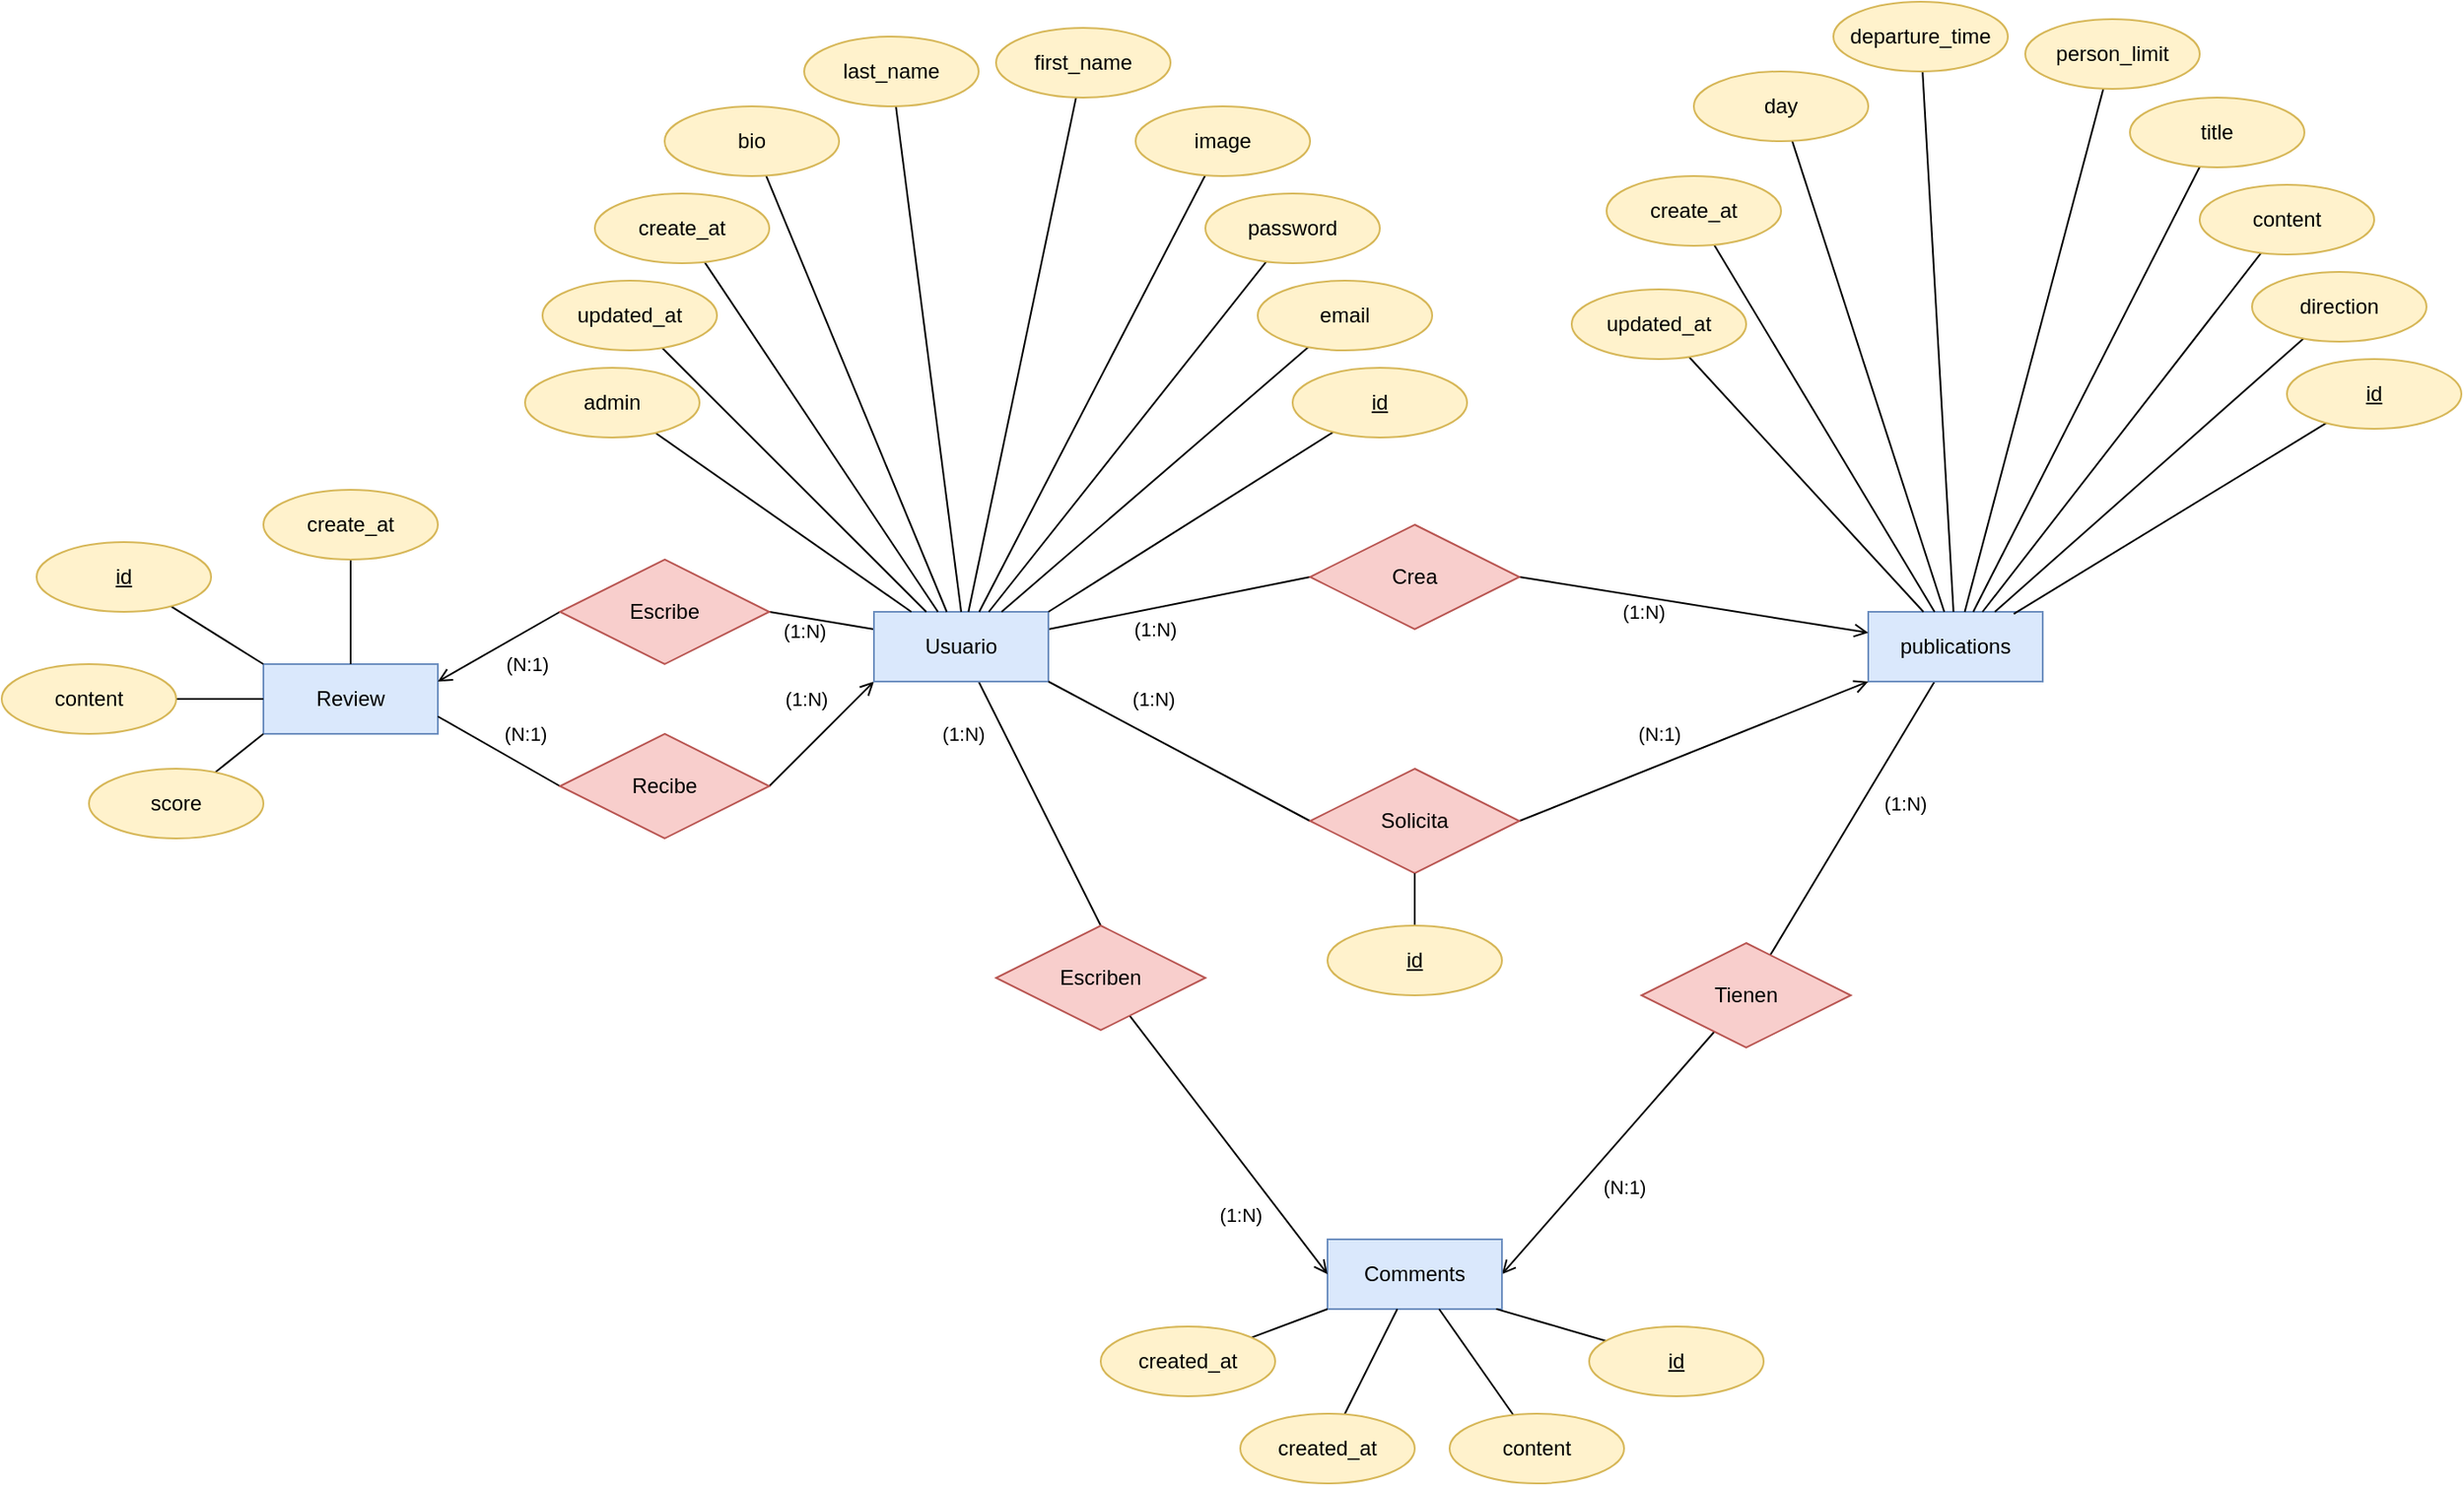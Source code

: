<mxfile>
    <diagram id="YQf7lgu4cX6QBgPEo0lM" name="Página-1">
        <mxGraphModel dx="1513" dy="2229" grid="1" gridSize="10" guides="1" tooltips="1" connect="1" arrows="1" fold="1" page="1" pageScale="1" pageWidth="827" pageHeight="1169" background="#ffffff" math="0" shadow="0">
            <root>
                <mxCell id="0"/>
                <mxCell id="1" parent="0"/>
                <mxCell id="25" style="edgeStyle=none;html=1;entryX=0;entryY=0.5;entryDx=0;entryDy=0;endArrow=none;endFill=0;strokeColor=#000000;labelBackgroundColor=none;fontColor=#000000;" edge="1" parent="1" source="2" target="24">
                    <mxGeometry relative="1" as="geometry"/>
                </mxCell>
                <mxCell id="92" value="(1:N)" style="edgeLabel;html=1;align=center;verticalAlign=middle;resizable=0;points=[];fontColor=#000000;labelBackgroundColor=none;" vertex="1" connectable="0" parent="25">
                    <mxGeometry x="-0.182" relative="1" as="geometry">
                        <mxPoint x="-1" y="12" as="offset"/>
                    </mxGeometry>
                </mxCell>
                <mxCell id="58" style="edgeStyle=none;html=1;entryX=0.5;entryY=0;entryDx=0;entryDy=0;fontColor=#000000;endArrow=none;endFill=0;strokeColor=#000000;labelBackgroundColor=none;" edge="1" parent="1" source="2" target="57">
                    <mxGeometry relative="1" as="geometry"/>
                </mxCell>
                <mxCell id="86" value="(1:N)" style="edgeLabel;html=1;align=center;verticalAlign=middle;resizable=0;points=[];fontColor=#000000;labelBackgroundColor=none;" vertex="1" connectable="0" parent="58">
                    <mxGeometry x="-0.474" relative="1" as="geometry">
                        <mxPoint x="-28" y="-7" as="offset"/>
                    </mxGeometry>
                </mxCell>
                <mxCell id="71" style="edgeStyle=none;html=1;entryX=1;entryY=0.5;entryDx=0;entryDy=0;fontColor=#000000;endArrow=none;endFill=0;strokeColor=#000000;exitX=0;exitY=0.25;exitDx=0;exitDy=0;labelBackgroundColor=none;" edge="1" parent="1" source="2" target="70">
                    <mxGeometry relative="1" as="geometry"/>
                </mxCell>
                <mxCell id="95" value="(1:N)" style="edgeLabel;html=1;align=center;verticalAlign=middle;resizable=0;points=[];fontColor=#000000;labelBackgroundColor=none;" vertex="1" connectable="0" parent="71">
                    <mxGeometry x="0.552" relative="1" as="geometry">
                        <mxPoint x="6" y="8" as="offset"/>
                    </mxGeometry>
                </mxCell>
                <mxCell id="73" style="edgeStyle=none;html=1;entryX=1;entryY=0.5;entryDx=0;entryDy=0;fontColor=#000000;endArrow=none;endFill=0;strokeColor=#000000;startArrow=open;startFill=0;exitX=0;exitY=1;exitDx=0;exitDy=0;labelBackgroundColor=none;" edge="1" parent="1" source="2" target="69">
                    <mxGeometry relative="1" as="geometry"/>
                </mxCell>
                <mxCell id="94" value="(1:N)" style="edgeLabel;html=1;align=center;verticalAlign=middle;resizable=0;points=[];fontColor=#000000;labelBackgroundColor=none;" vertex="1" connectable="0" parent="73">
                    <mxGeometry x="-0.074" y="-1" relative="1" as="geometry">
                        <mxPoint x="-11" y="-17" as="offset"/>
                    </mxGeometry>
                </mxCell>
                <mxCell id="2" value="Usuario" style="whiteSpace=wrap;html=1;align=center;fillColor=#dae8fc;strokeColor=#6c8ebf;fontColor=#000000;labelBackgroundColor=none;" vertex="1" parent="1">
                    <mxGeometry x="380" y="240" width="100" height="40" as="geometry"/>
                </mxCell>
                <mxCell id="13" style="edgeStyle=none;html=1;endArrow=none;endFill=0;strokeColor=#000000;labelBackgroundColor=none;fontColor=#000000;" edge="1" parent="1" source="3" target="2">
                    <mxGeometry relative="1" as="geometry"/>
                </mxCell>
                <mxCell id="3" value="admin" style="ellipse;whiteSpace=wrap;html=1;align=center;fillColor=#fff2cc;strokeColor=#d6b656;fontColor=#000000;labelBackgroundColor=none;" vertex="1" parent="1">
                    <mxGeometry x="180" y="100" width="100" height="40" as="geometry"/>
                </mxCell>
                <mxCell id="14" style="edgeStyle=none;html=1;endArrow=none;endFill=0;strokeColor=#000000;labelBackgroundColor=none;fontColor=#000000;" edge="1" parent="1" source="4" target="2">
                    <mxGeometry relative="1" as="geometry"/>
                </mxCell>
                <mxCell id="4" value="updated_at" style="ellipse;whiteSpace=wrap;html=1;align=center;fillColor=#fff2cc;strokeColor=#d6b656;fontColor=#000000;labelBackgroundColor=none;" vertex="1" parent="1">
                    <mxGeometry x="190" y="50" width="100" height="40" as="geometry"/>
                </mxCell>
                <mxCell id="15" style="edgeStyle=none;html=1;endArrow=none;endFill=0;strokeColor=#000000;labelBackgroundColor=none;fontColor=#000000;" edge="1" parent="1" source="5" target="2">
                    <mxGeometry relative="1" as="geometry"/>
                </mxCell>
                <mxCell id="5" value="create_at" style="ellipse;whiteSpace=wrap;html=1;align=center;fillColor=#fff2cc;strokeColor=#d6b656;fontColor=#000000;labelBackgroundColor=none;" vertex="1" parent="1">
                    <mxGeometry x="220" width="100" height="40" as="geometry"/>
                </mxCell>
                <mxCell id="16" style="edgeStyle=none;html=1;endArrow=none;endFill=0;strokeColor=#000000;labelBackgroundColor=none;fontColor=#000000;" edge="1" parent="1" source="6" target="2">
                    <mxGeometry relative="1" as="geometry"/>
                </mxCell>
                <mxCell id="6" value="bio" style="ellipse;whiteSpace=wrap;html=1;align=center;fillColor=#fff2cc;strokeColor=#d6b656;fontColor=#000000;labelBackgroundColor=none;" vertex="1" parent="1">
                    <mxGeometry x="260" y="-50" width="100" height="40" as="geometry"/>
                </mxCell>
                <mxCell id="17" style="edgeStyle=none;html=1;entryX=0.5;entryY=0;entryDx=0;entryDy=0;endArrow=none;endFill=0;strokeColor=#000000;labelBackgroundColor=none;fontColor=#000000;" edge="1" parent="1" source="7" target="2">
                    <mxGeometry relative="1" as="geometry"/>
                </mxCell>
                <mxCell id="7" value="last_name" style="ellipse;whiteSpace=wrap;html=1;align=center;fillColor=#fff2cc;strokeColor=#d6b656;fontColor=#000000;labelBackgroundColor=none;" vertex="1" parent="1">
                    <mxGeometry x="340" y="-90" width="100" height="40" as="geometry"/>
                </mxCell>
                <mxCell id="22" style="edgeStyle=none;html=1;endArrow=none;endFill=0;strokeColor=#000000;labelBackgroundColor=none;fontColor=#000000;" edge="1" parent="1" source="8" target="2">
                    <mxGeometry relative="1" as="geometry"/>
                </mxCell>
                <mxCell id="8" value="first_name" style="ellipse;whiteSpace=wrap;html=1;align=center;fillColor=#fff2cc;strokeColor=#d6b656;fontColor=#000000;labelBackgroundColor=none;" vertex="1" parent="1">
                    <mxGeometry x="450" y="-95" width="100" height="40" as="geometry"/>
                </mxCell>
                <mxCell id="21" style="edgeStyle=none;html=1;endArrow=none;endFill=0;strokeColor=#000000;labelBackgroundColor=none;fontColor=#000000;" edge="1" parent="1" source="9" target="2">
                    <mxGeometry relative="1" as="geometry"/>
                </mxCell>
                <mxCell id="9" value="image" style="ellipse;whiteSpace=wrap;html=1;align=center;fillColor=#fff2cc;strokeColor=#d6b656;fontColor=#000000;labelBackgroundColor=none;" vertex="1" parent="1">
                    <mxGeometry x="530" y="-50" width="100" height="40" as="geometry"/>
                </mxCell>
                <mxCell id="20" style="edgeStyle=none;html=1;endArrow=none;endFill=0;strokeColor=#000000;labelBackgroundColor=none;fontColor=#000000;" edge="1" parent="1" source="10" target="2">
                    <mxGeometry relative="1" as="geometry"/>
                </mxCell>
                <mxCell id="10" value="password" style="ellipse;whiteSpace=wrap;html=1;align=center;fillColor=#fff2cc;strokeColor=#d6b656;fontColor=#000000;labelBackgroundColor=none;" vertex="1" parent="1">
                    <mxGeometry x="570" width="100" height="40" as="geometry"/>
                </mxCell>
                <mxCell id="19" style="edgeStyle=none;html=1;endArrow=none;endFill=0;strokeColor=#000000;labelBackgroundColor=none;fontColor=#000000;" edge="1" parent="1" source="11" target="2">
                    <mxGeometry relative="1" as="geometry"/>
                </mxCell>
                <mxCell id="11" value="email" style="ellipse;whiteSpace=wrap;html=1;align=center;fillColor=#fff2cc;strokeColor=#d6b656;fontColor=#000000;labelBackgroundColor=none;" vertex="1" parent="1">
                    <mxGeometry x="600" y="50" width="100" height="40" as="geometry"/>
                </mxCell>
                <mxCell id="18" style="edgeStyle=none;html=1;entryX=1;entryY=0;entryDx=0;entryDy=0;endArrow=none;endFill=0;strokeColor=#000000;labelBackgroundColor=none;fontColor=#000000;" edge="1" parent="1" source="12" target="2">
                    <mxGeometry relative="1" as="geometry"/>
                </mxCell>
                <mxCell id="12" value="id" style="ellipse;whiteSpace=wrap;html=1;align=center;fillColor=#fff2cc;strokeColor=#d6b656;fontStyle=4;fontColor=#000000;labelBackgroundColor=none;" vertex="1" parent="1">
                    <mxGeometry x="620" y="100" width="100" height="40" as="geometry"/>
                </mxCell>
                <mxCell id="54" style="edgeStyle=none;html=1;fontColor=#000000;endArrow=none;endFill=0;strokeColor=#000000;labelBackgroundColor=none;" edge="1" parent="1" source="23" target="53">
                    <mxGeometry relative="1" as="geometry"/>
                </mxCell>
                <mxCell id="89" value="(1:N)" style="edgeLabel;html=1;align=center;verticalAlign=middle;resizable=0;points=[];fontColor=#000000;labelBackgroundColor=none;" vertex="1" connectable="0" parent="54">
                    <mxGeometry x="-0.217" y="-2" relative="1" as="geometry">
                        <mxPoint x="21" y="9" as="offset"/>
                    </mxGeometry>
                </mxCell>
                <mxCell id="23" value="publications" style="whiteSpace=wrap;html=1;align=center;fillColor=#dae8fc;strokeColor=#6c8ebf;fontColor=#000000;labelBackgroundColor=none;" vertex="1" parent="1">
                    <mxGeometry x="950" y="240" width="100" height="40" as="geometry"/>
                </mxCell>
                <mxCell id="26" style="edgeStyle=none;html=1;endArrow=open;endFill=0;strokeColor=#000000;exitX=1;exitY=0.5;exitDx=0;exitDy=0;labelBackgroundColor=none;fontColor=#000000;" edge="1" parent="1" source="24" target="23">
                    <mxGeometry relative="1" as="geometry"/>
                </mxCell>
                <mxCell id="91" value="(1:N)" style="edgeLabel;html=1;align=center;verticalAlign=middle;resizable=0;points=[];fontColor=#000000;labelBackgroundColor=none;" vertex="1" connectable="0" parent="26">
                    <mxGeometry x="-0.431" y="3" relative="1" as="geometry">
                        <mxPoint x="13" y="14" as="offset"/>
                    </mxGeometry>
                </mxCell>
                <mxCell id="24" value="Crea" style="shape=rhombus;perimeter=rhombusPerimeter;whiteSpace=wrap;html=1;align=center;fillColor=#f8cecc;strokeColor=#b85450;fontColor=#000000;labelBackgroundColor=none;" vertex="1" parent="1">
                    <mxGeometry x="630" y="190" width="120" height="60" as="geometry"/>
                </mxCell>
                <mxCell id="28" style="edgeStyle=none;html=1;entryX=0;entryY=0.5;entryDx=0;entryDy=0;endArrow=none;endFill=0;strokeColor=#000000;exitX=1;exitY=1;exitDx=0;exitDy=0;labelBackgroundColor=none;fontColor=#000000;" edge="1" parent="1" target="30" source="2">
                    <mxGeometry relative="1" as="geometry">
                        <mxPoint x="480" y="362.857" as="sourcePoint"/>
                    </mxGeometry>
                </mxCell>
                <mxCell id="93" value="(1:N)" style="edgeLabel;html=1;align=center;verticalAlign=middle;resizable=0;points=[];fontColor=#000000;labelBackgroundColor=none;" vertex="1" connectable="0" parent="28">
                    <mxGeometry x="-0.337" relative="1" as="geometry">
                        <mxPoint x="10" y="-17" as="offset"/>
                    </mxGeometry>
                </mxCell>
                <mxCell id="29" style="edgeStyle=none;html=1;endArrow=open;endFill=0;strokeColor=#000000;exitX=1;exitY=0.5;exitDx=0;exitDy=0;entryX=0;entryY=1;entryDx=0;entryDy=0;labelBackgroundColor=none;fontColor=#000000;" edge="1" parent="1" source="30" target="23">
                    <mxGeometry relative="1" as="geometry">
                        <mxPoint x="890" y="280" as="targetPoint"/>
                    </mxGeometry>
                </mxCell>
                <mxCell id="90" value="(N:1)" style="edgeLabel;html=1;align=center;verticalAlign=middle;resizable=0;points=[];fontColor=#000000;labelBackgroundColor=none;" vertex="1" connectable="0" parent="29">
                    <mxGeometry x="-0.072" relative="1" as="geometry">
                        <mxPoint x="-13" y="-13" as="offset"/>
                    </mxGeometry>
                </mxCell>
                <mxCell id="30" value="Solicita" style="shape=rhombus;perimeter=rhombusPerimeter;whiteSpace=wrap;html=1;align=center;fillColor=#f8cecc;strokeColor=#b85450;fontColor=#000000;labelBackgroundColor=none;" vertex="1" parent="1">
                    <mxGeometry x="630" y="330" width="120" height="60" as="geometry"/>
                </mxCell>
                <mxCell id="32" style="edgeStyle=none;html=1;fontColor=#000000;endArrow=none;endFill=0;strokeColor=#000000;labelBackgroundColor=none;" edge="1" parent="1" source="31" target="30">
                    <mxGeometry relative="1" as="geometry"/>
                </mxCell>
                <mxCell id="31" value="id" style="ellipse;whiteSpace=wrap;html=1;align=center;fillColor=#fff2cc;strokeColor=#d6b656;fontColor=#000000;fontStyle=4;labelBackgroundColor=none;" vertex="1" parent="1">
                    <mxGeometry x="640" y="420" width="100" height="40" as="geometry"/>
                </mxCell>
                <mxCell id="35" style="edgeStyle=none;html=1;endArrow=none;endFill=0;strokeColor=#000000;labelBackgroundColor=none;fontColor=#000000;" edge="1" parent="1" source="36" target="23">
                    <mxGeometry relative="1" as="geometry">
                        <mxPoint x="980" y="235" as="targetPoint"/>
                    </mxGeometry>
                </mxCell>
                <mxCell id="36" value="updated_at" style="ellipse;whiteSpace=wrap;html=1;align=center;fillColor=#fff2cc;strokeColor=#d6b656;fontColor=#000000;labelBackgroundColor=none;" vertex="1" parent="1">
                    <mxGeometry x="780" y="55" width="100" height="40" as="geometry"/>
                </mxCell>
                <mxCell id="37" style="edgeStyle=none;html=1;endArrow=none;endFill=0;strokeColor=#000000;labelBackgroundColor=none;fontColor=#000000;" edge="1" parent="1" source="38" target="23">
                    <mxGeometry relative="1" as="geometry">
                        <mxPoint x="986.667" y="235" as="targetPoint"/>
                    </mxGeometry>
                </mxCell>
                <mxCell id="38" value="create_at" style="ellipse;whiteSpace=wrap;html=1;align=center;fillColor=#fff2cc;strokeColor=#d6b656;fontColor=#000000;labelBackgroundColor=none;" vertex="1" parent="1">
                    <mxGeometry x="800" y="-10" width="100" height="40" as="geometry"/>
                </mxCell>
                <mxCell id="39" style="edgeStyle=none;html=1;endArrow=none;endFill=0;strokeColor=#000000;labelBackgroundColor=none;fontColor=#000000;" edge="1" parent="1" source="40" target="23">
                    <mxGeometry relative="1" as="geometry">
                        <mxPoint x="991.724" y="235" as="targetPoint"/>
                    </mxGeometry>
                </mxCell>
                <mxCell id="40" value="day" style="ellipse;whiteSpace=wrap;html=1;align=center;fillColor=#fff2cc;strokeColor=#d6b656;fontColor=#000000;labelBackgroundColor=none;" vertex="1" parent="1">
                    <mxGeometry x="850" y="-70" width="100" height="40" as="geometry"/>
                </mxCell>
                <mxCell id="41" style="edgeStyle=none;html=1;endArrow=none;endFill=0;strokeColor=#000000;labelBackgroundColor=none;fontColor=#000000;" edge="1" parent="1" source="42" target="23">
                    <mxGeometry relative="1" as="geometry">
                        <mxPoint x="1000" y="235" as="targetPoint"/>
                    </mxGeometry>
                </mxCell>
                <mxCell id="42" value="departure_time" style="ellipse;whiteSpace=wrap;html=1;align=center;fillColor=#fff2cc;strokeColor=#d6b656;fontColor=#000000;labelBackgroundColor=none;" vertex="1" parent="1">
                    <mxGeometry x="930" y="-110" width="100" height="40" as="geometry"/>
                </mxCell>
                <mxCell id="43" style="edgeStyle=none;html=1;endArrow=none;endFill=0;strokeColor=#000000;labelBackgroundColor=none;fontColor=#000000;" edge="1" parent="1" source="44" target="23">
                    <mxGeometry relative="1" as="geometry">
                        <mxPoint x="1003.636" y="235" as="targetPoint"/>
                    </mxGeometry>
                </mxCell>
                <mxCell id="44" value="person_limit" style="ellipse;whiteSpace=wrap;html=1;align=center;fillColor=#fff2cc;strokeColor=#d6b656;fontColor=#000000;labelBackgroundColor=none;" vertex="1" parent="1">
                    <mxGeometry x="1040" y="-100" width="100" height="40" as="geometry"/>
                </mxCell>
                <mxCell id="45" style="edgeStyle=none;html=1;endArrow=none;endFill=0;strokeColor=#000000;labelBackgroundColor=none;fontColor=#000000;" edge="1" parent="1" source="46" target="23">
                    <mxGeometry relative="1" as="geometry">
                        <mxPoint x="1010.345" y="235" as="targetPoint"/>
                    </mxGeometry>
                </mxCell>
                <mxCell id="46" value="title" style="ellipse;whiteSpace=wrap;html=1;align=center;fillColor=#fff2cc;strokeColor=#d6b656;fontColor=#000000;labelBackgroundColor=none;" vertex="1" parent="1">
                    <mxGeometry x="1100" y="-55" width="100" height="40" as="geometry"/>
                </mxCell>
                <mxCell id="47" style="edgeStyle=none;html=1;endArrow=none;endFill=0;strokeColor=#000000;labelBackgroundColor=none;fontColor=#000000;" edge="1" parent="1" source="48" target="23">
                    <mxGeometry relative="1" as="geometry">
                        <mxPoint x="1015.833" y="235" as="targetPoint"/>
                    </mxGeometry>
                </mxCell>
                <mxCell id="48" value="content" style="ellipse;whiteSpace=wrap;html=1;align=center;fillColor=#fff2cc;strokeColor=#d6b656;fontColor=#000000;labelBackgroundColor=none;" vertex="1" parent="1">
                    <mxGeometry x="1140" y="-5" width="100" height="40" as="geometry"/>
                </mxCell>
                <mxCell id="49" style="edgeStyle=none;html=1;endArrow=none;endFill=0;strokeColor=#000000;labelBackgroundColor=none;fontColor=#000000;" edge="1" parent="1" source="50" target="23">
                    <mxGeometry relative="1" as="geometry">
                        <mxPoint x="1023.158" y="235" as="targetPoint"/>
                    </mxGeometry>
                </mxCell>
                <mxCell id="50" value="direction" style="ellipse;whiteSpace=wrap;html=1;align=center;fillColor=#fff2cc;strokeColor=#d6b656;fontColor=#000000;labelBackgroundColor=none;" vertex="1" parent="1">
                    <mxGeometry x="1170" y="45" width="100" height="40" as="geometry"/>
                </mxCell>
                <mxCell id="51" style="edgeStyle=none;html=1;entryX=0.834;entryY=0.03;entryDx=0;entryDy=0;endArrow=none;endFill=0;strokeColor=#000000;entryPerimeter=0;labelBackgroundColor=none;fontColor=#000000;" edge="1" parent="1" source="52" target="23">
                    <mxGeometry relative="1" as="geometry">
                        <mxPoint x="1050" y="235" as="targetPoint"/>
                    </mxGeometry>
                </mxCell>
                <mxCell id="52" value="id" style="ellipse;whiteSpace=wrap;html=1;align=center;fillColor=#fff2cc;strokeColor=#d6b656;fontStyle=4;fontColor=#000000;labelBackgroundColor=none;" vertex="1" parent="1">
                    <mxGeometry x="1190" y="95" width="100" height="40" as="geometry"/>
                </mxCell>
                <mxCell id="56" style="edgeStyle=none;html=1;fontColor=#000000;endArrow=open;endFill=0;strokeColor=#000000;entryX=1;entryY=0.5;entryDx=0;entryDy=0;labelBackgroundColor=none;" edge="1" parent="1" source="53" target="55">
                    <mxGeometry relative="1" as="geometry"/>
                </mxCell>
                <mxCell id="88" value="(N:1)" style="edgeLabel;html=1;align=center;verticalAlign=middle;resizable=0;points=[];fontColor=#000000;labelBackgroundColor=none;" vertex="1" connectable="0" parent="56">
                    <mxGeometry x="0.149" relative="1" as="geometry">
                        <mxPoint x="18" y="9" as="offset"/>
                    </mxGeometry>
                </mxCell>
                <mxCell id="53" value="Tienen" style="shape=rhombus;perimeter=rhombusPerimeter;whiteSpace=wrap;html=1;align=center;fillColor=#f8cecc;strokeColor=#b85450;fontColor=#000000;labelBackgroundColor=none;" vertex="1" parent="1">
                    <mxGeometry x="820" y="430" width="120" height="60" as="geometry"/>
                </mxCell>
                <mxCell id="55" value="Comments" style="whiteSpace=wrap;html=1;align=center;fillColor=#dae8fc;strokeColor=#6c8ebf;fontColor=#000000;labelBackgroundColor=none;" vertex="1" parent="1">
                    <mxGeometry x="640" y="600" width="100" height="40" as="geometry"/>
                </mxCell>
                <mxCell id="59" style="edgeStyle=none;html=1;entryX=0;entryY=0.5;entryDx=0;entryDy=0;fontColor=#000000;endArrow=open;endFill=0;strokeColor=#000000;labelBackgroundColor=none;" edge="1" parent="1" source="57" target="55">
                    <mxGeometry relative="1" as="geometry"/>
                </mxCell>
                <mxCell id="87" value="(1:N)" style="edgeLabel;html=1;align=center;verticalAlign=middle;resizable=0;points=[];fontColor=#000000;labelBackgroundColor=none;" vertex="1" connectable="0" parent="59">
                    <mxGeometry x="0.192" y="1" relative="1" as="geometry">
                        <mxPoint x="-5" y="26" as="offset"/>
                    </mxGeometry>
                </mxCell>
                <mxCell id="57" value="Escriben" style="shape=rhombus;perimeter=rhombusPerimeter;whiteSpace=wrap;html=1;align=center;fillColor=#f8cecc;strokeColor=#b85450;fontColor=#000000;labelBackgroundColor=none;" vertex="1" parent="1">
                    <mxGeometry x="450" y="420" width="120" height="60" as="geometry"/>
                </mxCell>
                <mxCell id="62" style="edgeStyle=none;html=1;entryX=0.967;entryY=0.998;entryDx=0;entryDy=0;entryPerimeter=0;fontColor=#000000;endArrow=none;endFill=0;strokeColor=#000000;labelBackgroundColor=none;" edge="1" parent="1" source="60" target="55">
                    <mxGeometry relative="1" as="geometry"/>
                </mxCell>
                <mxCell id="60" value="id" style="ellipse;whiteSpace=wrap;html=1;align=center;fillColor=#fff2cc;strokeColor=#d6b656;fontColor=#000000;fontStyle=4;labelBackgroundColor=none;" vertex="1" parent="1">
                    <mxGeometry x="790" y="650" width="100" height="40" as="geometry"/>
                </mxCell>
                <mxCell id="63" style="edgeStyle=none;html=1;fontColor=#000000;endArrow=none;endFill=0;strokeColor=#000000;labelBackgroundColor=none;" edge="1" parent="1" source="61" target="55">
                    <mxGeometry relative="1" as="geometry"/>
                </mxCell>
                <mxCell id="61" value="content" style="ellipse;whiteSpace=wrap;html=1;align=center;fillColor=#fff2cc;strokeColor=#d6b656;fontColor=#000000;labelBackgroundColor=none;" vertex="1" parent="1">
                    <mxGeometry x="710" y="700" width="100" height="40" as="geometry"/>
                </mxCell>
                <mxCell id="65" style="edgeStyle=none;html=1;fontColor=#000000;endArrow=none;endFill=0;strokeColor=#000000;labelBackgroundColor=none;" edge="1" parent="1" source="64" target="55">
                    <mxGeometry relative="1" as="geometry"/>
                </mxCell>
                <mxCell id="64" value="created_at" style="ellipse;whiteSpace=wrap;html=1;align=center;fillColor=#fff2cc;strokeColor=#d6b656;fontColor=#000000;labelBackgroundColor=none;" vertex="1" parent="1">
                    <mxGeometry x="590" y="700" width="100" height="40" as="geometry"/>
                </mxCell>
                <mxCell id="67" style="edgeStyle=none;html=1;entryX=0;entryY=1;entryDx=0;entryDy=0;fontColor=#000000;endArrow=none;endFill=0;strokeColor=#000000;labelBackgroundColor=none;" edge="1" parent="1" source="66" target="55">
                    <mxGeometry relative="1" as="geometry"/>
                </mxCell>
                <mxCell id="66" value="created_at" style="ellipse;whiteSpace=wrap;html=1;align=center;fillColor=#fff2cc;strokeColor=#d6b656;fontColor=#000000;labelBackgroundColor=none;" vertex="1" parent="1">
                    <mxGeometry x="510" y="650" width="100" height="40" as="geometry"/>
                </mxCell>
                <mxCell id="68" value="Review" style="whiteSpace=wrap;html=1;align=center;fillColor=#dae8fc;strokeColor=#6c8ebf;fontColor=#000000;labelBackgroundColor=none;" vertex="1" parent="1">
                    <mxGeometry x="30" y="270" width="100" height="40" as="geometry"/>
                </mxCell>
                <mxCell id="74" style="edgeStyle=none;html=1;entryX=1;entryY=0.75;entryDx=0;entryDy=0;fontColor=#000000;endArrow=none;endFill=0;strokeColor=#000000;exitX=0;exitY=0.5;exitDx=0;exitDy=0;labelBackgroundColor=none;" edge="1" parent="1" source="69" target="68">
                    <mxGeometry relative="1" as="geometry"/>
                </mxCell>
                <mxCell id="97" value="(N:1)" style="edgeLabel;html=1;align=center;verticalAlign=middle;resizable=0;points=[];fontColor=#000000;labelBackgroundColor=none;" vertex="1" connectable="0" parent="74">
                    <mxGeometry x="0.089" relative="1" as="geometry">
                        <mxPoint x="18" y="-8" as="offset"/>
                    </mxGeometry>
                </mxCell>
                <mxCell id="69" value="Recibe" style="shape=rhombus;perimeter=rhombusPerimeter;whiteSpace=wrap;html=1;align=center;fillColor=#f8cecc;strokeColor=#b85450;fontColor=#000000;labelBackgroundColor=none;" vertex="1" parent="1">
                    <mxGeometry x="200" y="310" width="120" height="60" as="geometry"/>
                </mxCell>
                <mxCell id="72" style="edgeStyle=none;html=1;entryX=1;entryY=0.25;entryDx=0;entryDy=0;fontColor=#000000;endArrow=open;endFill=0;strokeColor=#000000;exitX=0;exitY=0.5;exitDx=0;exitDy=0;labelBackgroundColor=none;" edge="1" parent="1" source="70" target="68">
                    <mxGeometry relative="1" as="geometry"/>
                </mxCell>
                <mxCell id="96" value="(N:1)" style="edgeLabel;html=1;align=center;verticalAlign=middle;resizable=0;points=[];fontColor=#000000;labelBackgroundColor=none;" vertex="1" connectable="0" parent="72">
                    <mxGeometry x="-0.189" y="-2" relative="1" as="geometry">
                        <mxPoint x="10" y="15" as="offset"/>
                    </mxGeometry>
                </mxCell>
                <mxCell id="70" value="Escribe" style="shape=rhombus;perimeter=rhombusPerimeter;whiteSpace=wrap;html=1;align=center;fillColor=#f8cecc;strokeColor=#b85450;fontColor=#000000;labelBackgroundColor=none;" vertex="1" parent="1">
                    <mxGeometry x="200" y="210" width="120" height="60" as="geometry"/>
                </mxCell>
                <mxCell id="81" style="edgeStyle=none;html=1;entryX=0;entryY=0;entryDx=0;entryDy=0;fontColor=#000000;endArrow=none;endFill=0;strokeColor=#000000;labelBackgroundColor=none;" edge="1" parent="1" source="75" target="68">
                    <mxGeometry relative="1" as="geometry"/>
                </mxCell>
                <mxCell id="75" value="id" style="ellipse;whiteSpace=wrap;html=1;align=center;fillColor=#fff2cc;strokeColor=#d6b656;fontStyle=4;fontColor=#000000;labelBackgroundColor=none;" vertex="1" parent="1">
                    <mxGeometry x="-100" y="200" width="100" height="40" as="geometry"/>
                </mxCell>
                <mxCell id="80" style="edgeStyle=none;html=1;fontColor=#000000;endArrow=none;endFill=0;strokeColor=#000000;labelBackgroundColor=none;" edge="1" parent="1" source="77" target="68">
                    <mxGeometry relative="1" as="geometry"/>
                </mxCell>
                <mxCell id="77" value="content" style="ellipse;whiteSpace=wrap;html=1;align=center;fillColor=#fff2cc;strokeColor=#d6b656;fontColor=#000000;labelBackgroundColor=none;" vertex="1" parent="1">
                    <mxGeometry x="-120" y="270" width="100" height="40" as="geometry"/>
                </mxCell>
                <mxCell id="79" style="edgeStyle=none;html=1;entryX=0;entryY=1;entryDx=0;entryDy=0;fontColor=#000000;endArrow=none;endFill=0;strokeColor=#000000;labelBackgroundColor=none;" edge="1" parent="1" source="78" target="68">
                    <mxGeometry relative="1" as="geometry"/>
                </mxCell>
                <mxCell id="78" value="score" style="ellipse;whiteSpace=wrap;html=1;align=center;fillColor=#fff2cc;strokeColor=#d6b656;fontColor=#000000;labelBackgroundColor=none;" vertex="1" parent="1">
                    <mxGeometry x="-70" y="330" width="100" height="40" as="geometry"/>
                </mxCell>
                <mxCell id="84" style="edgeStyle=none;html=1;fontColor=#000000;endArrow=none;endFill=0;strokeColor=#000000;labelBackgroundColor=none;" edge="1" parent="1" source="83" target="68">
                    <mxGeometry relative="1" as="geometry"/>
                </mxCell>
                <mxCell id="83" value="create_at" style="ellipse;whiteSpace=wrap;html=1;align=center;fillColor=#fff2cc;strokeColor=#d6b656;fontColor=#000000;labelBackgroundColor=none;" vertex="1" parent="1">
                    <mxGeometry x="30" y="170" width="100" height="40" as="geometry"/>
                </mxCell>
            </root>
        </mxGraphModel>
    </diagram>
</mxfile>